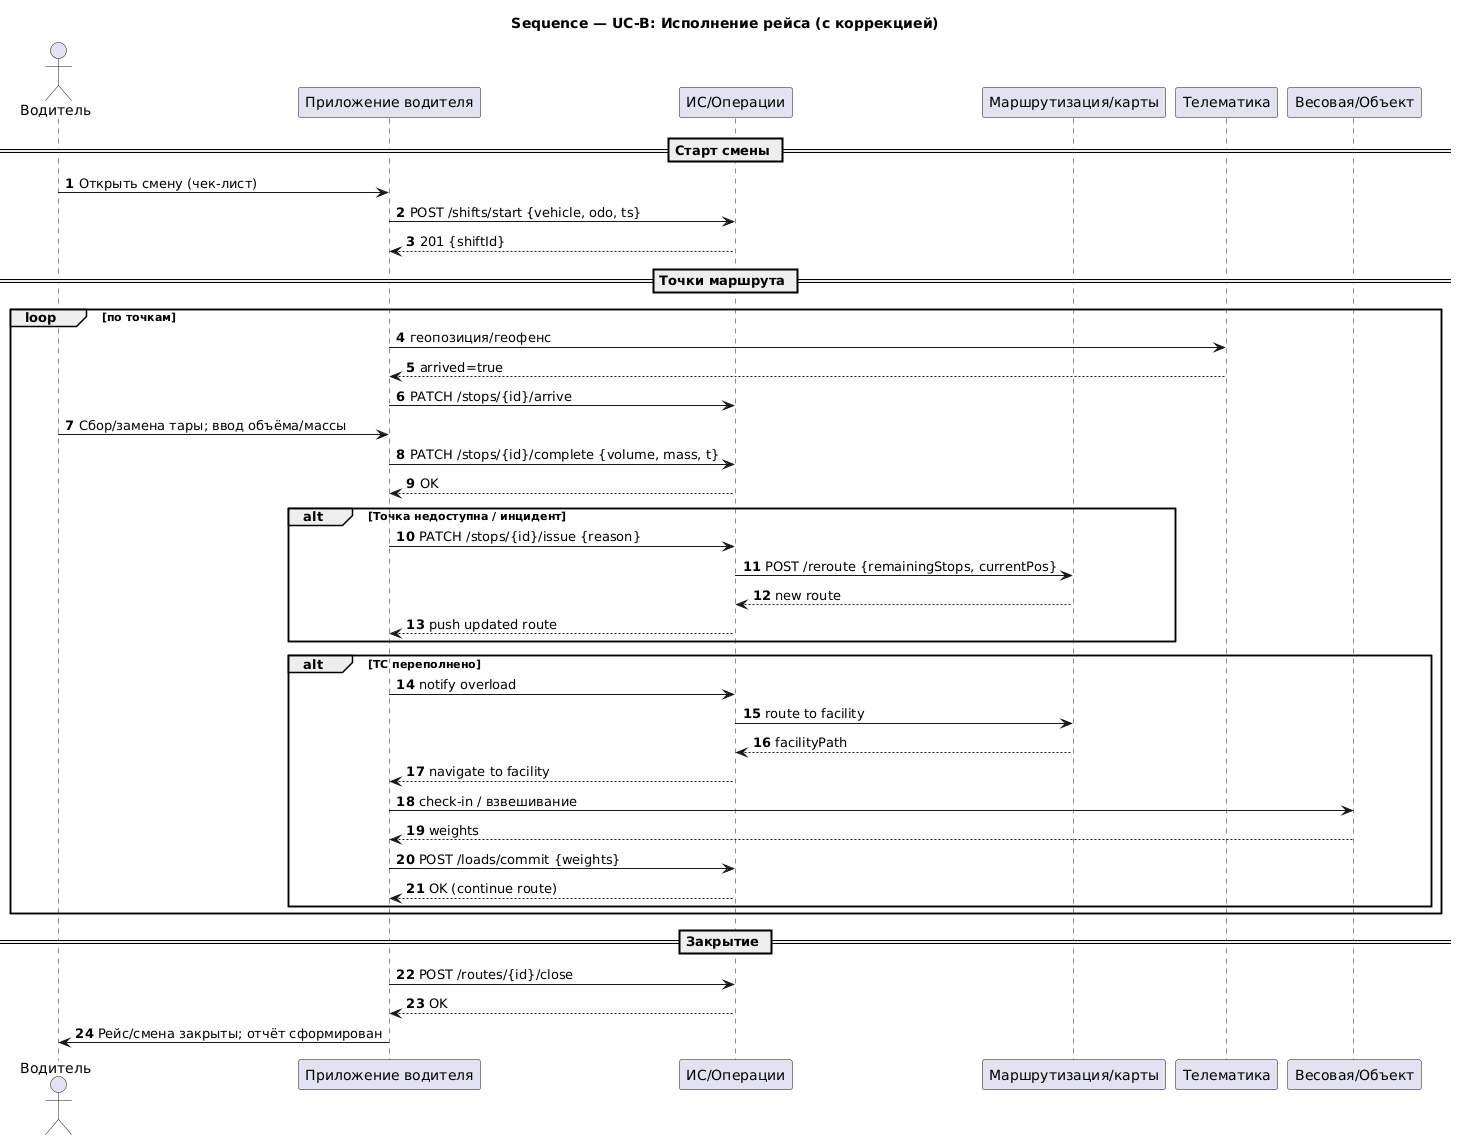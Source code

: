 @startuml
title Sequence — UC-B: Исполнение рейса (с коррекцией)
skinparam defaultFontName "DejaVu Sans"
autonumber

actor "Водитель" as D
participant "Приложение водителя" as APP
participant "ИС/Операции" as OPS
participant "Маршрутизация/карты" as MAP
participant "Телематика" as TEL
participant "Весовая/Объект" as WB

== Старт смены ==
D -> APP: Открыть смену (чек-лист)
APP -> OPS: POST /shifts/start {vehicle, odo, ts}
OPS --> APP: 201 {shiftId}

== Точки маршрута ==
loop по точкам
  APP -> TEL: геопозиция/геофенс
  TEL --> APP: arrived=true
  APP -> OPS: PATCH /stops/{id}/arrive

  D -> APP: Сбор/замена тары; ввод объёма/массы
  APP -> OPS: PATCH /stops/{id}/complete {volume, mass, t}
  OPS --> APP: OK

  alt Точка недоступна / инцидент
    APP -> OPS: PATCH /stops/{id}/issue {reason}
    OPS -> MAP: POST /reroute {remainingStops, currentPos}
    MAP --> OPS: new route
    OPS --> APP: push updated route
  end

  alt ТС переполнено
    APP -> OPS: notify overload
    OPS -> MAP: route to facility
    MAP --> OPS: facilityPath
    OPS --> APP: navigate to facility
    APP -> WB: check-in / взвешивание
    WB --> APP: weights
    APP -> OPS: POST /loads/commit {weights}
    OPS --> APP: OK (continue route)
  end
end

== Закрытие ==
APP -> OPS: POST /routes/{id}/close
OPS --> APP: OK
D <- APP: Рейс/смена закрыты; отчёт сформирован
@enduml
